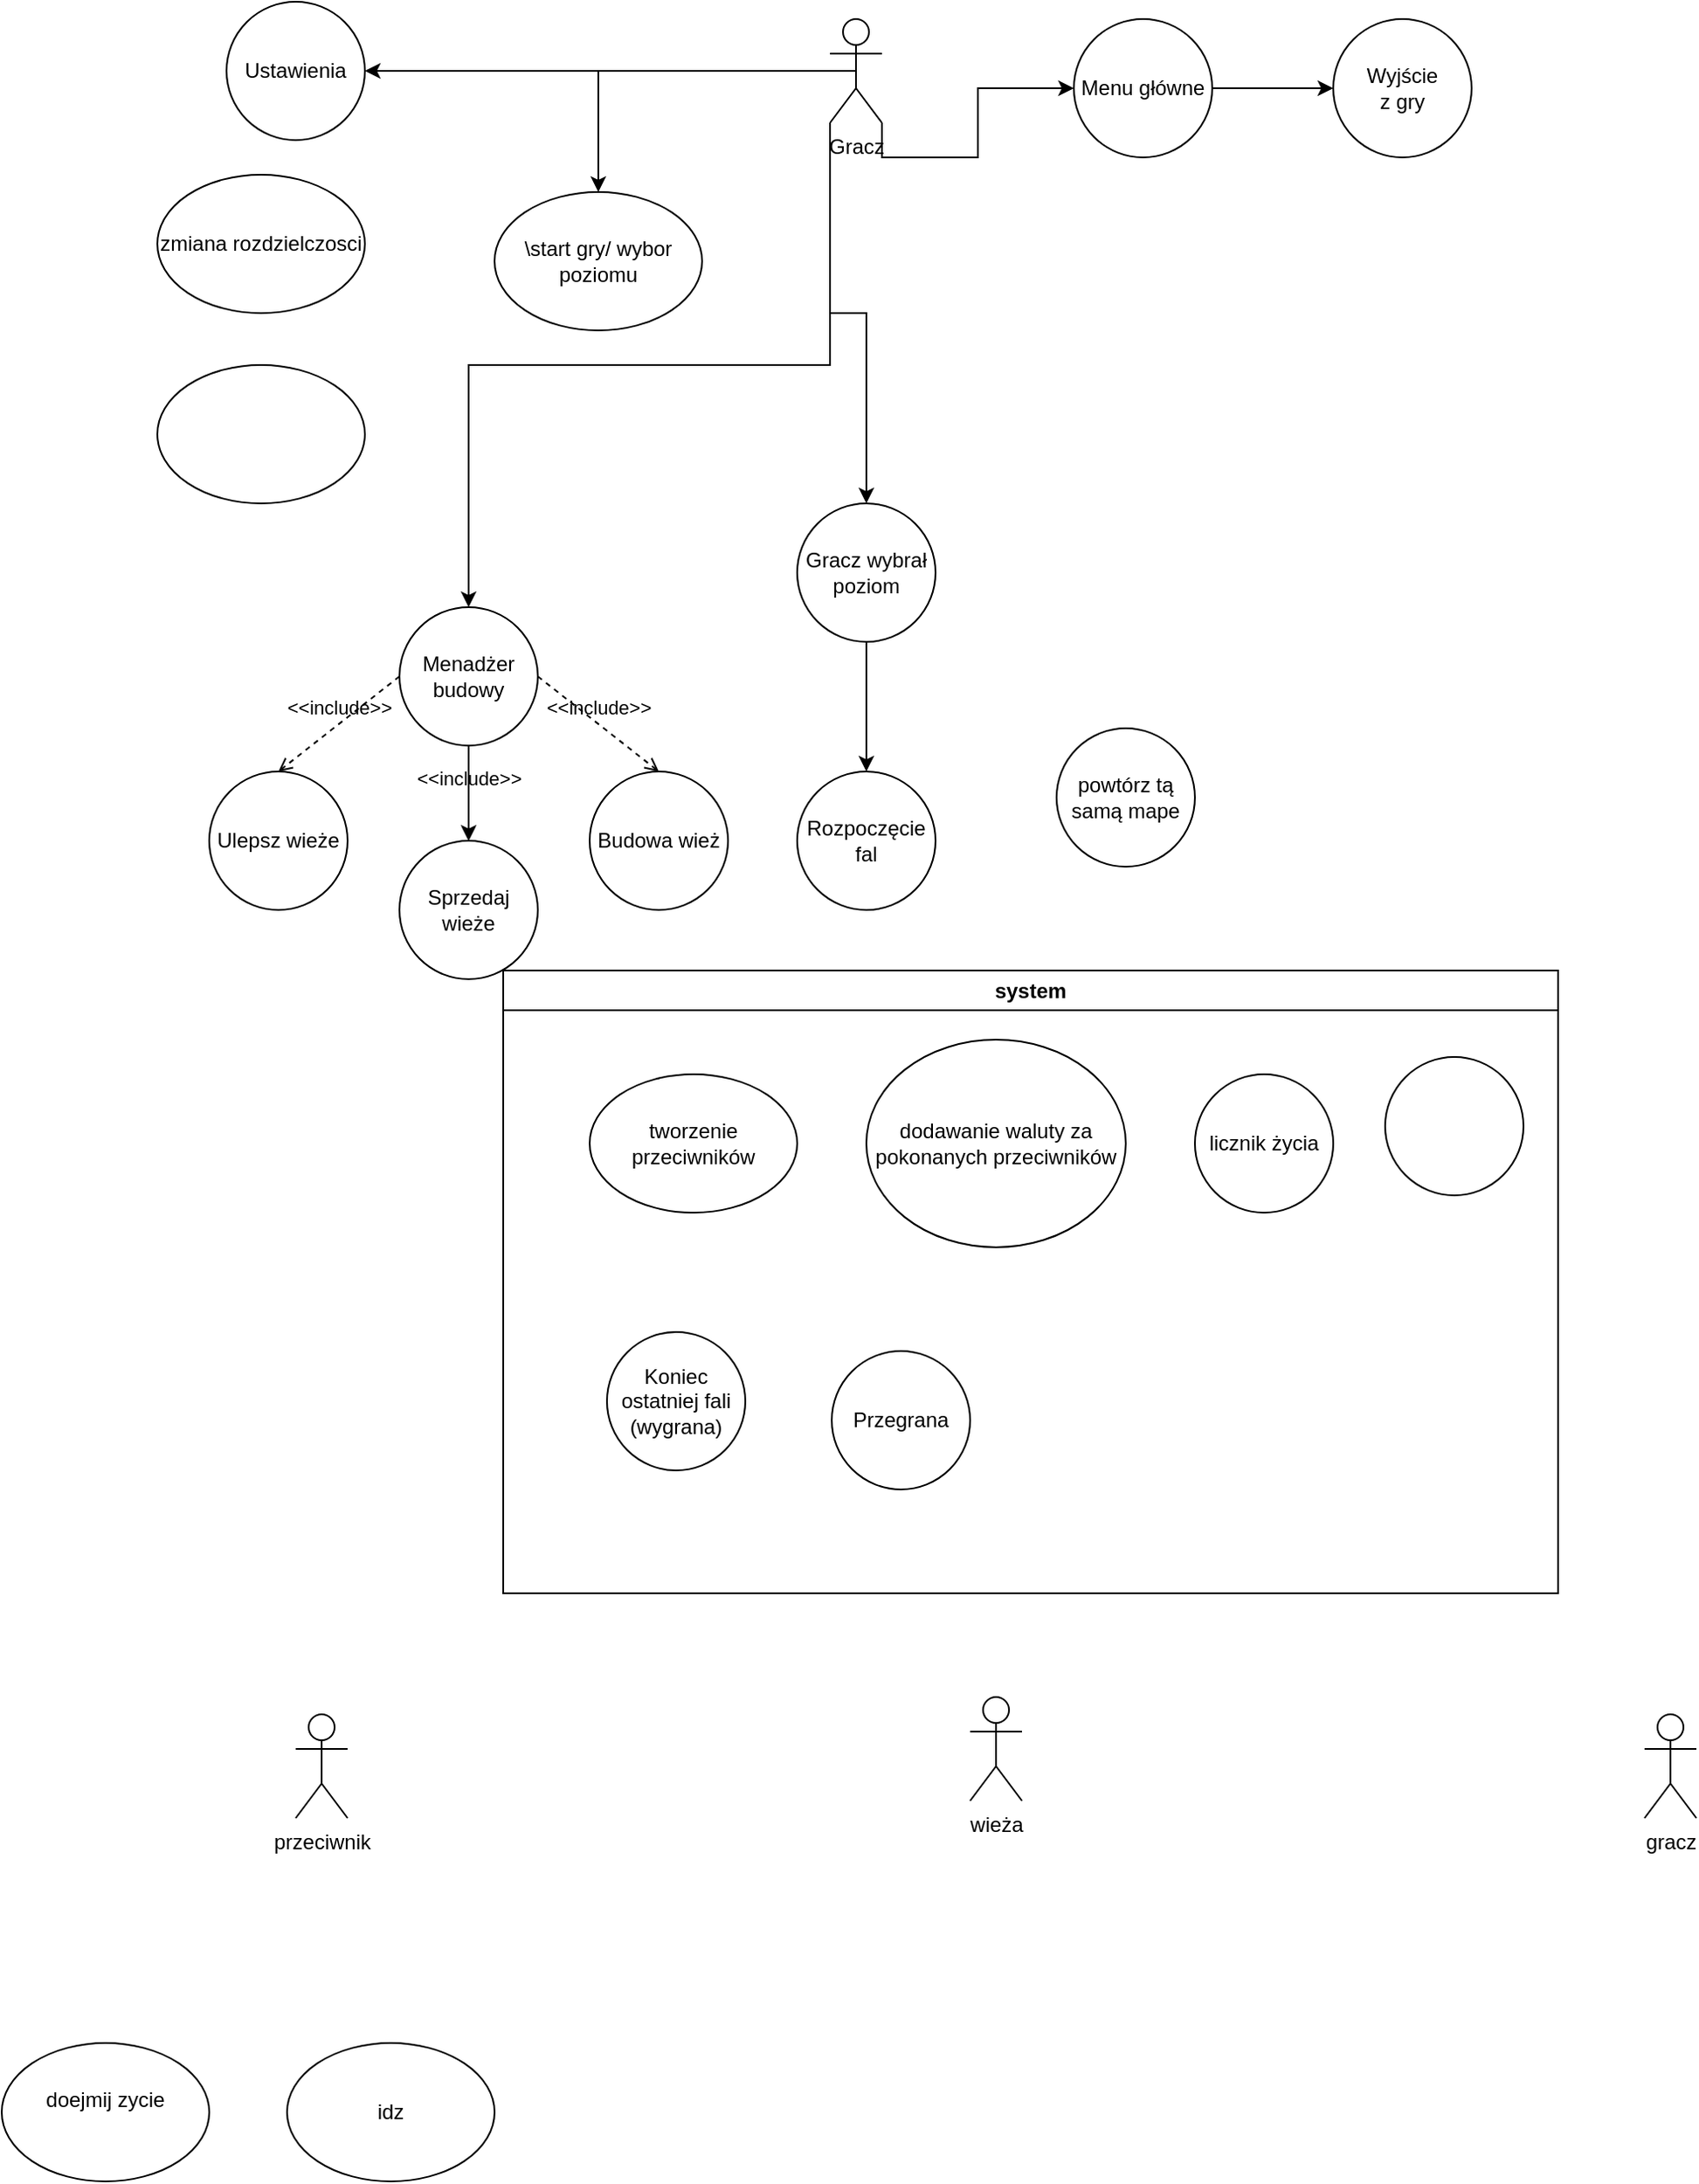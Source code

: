 <mxfile version="26.1.1">
  <diagram name="Strona-1" id="GtKuwoUM9BS78JBKEteD">
    <mxGraphModel dx="3217" dy="1297" grid="1" gridSize="10" guides="1" tooltips="1" connect="1" arrows="1" fold="1" page="1" pageScale="1" pageWidth="827" pageHeight="1169" math="0" shadow="0">
      <root>
        <mxCell id="0" />
        <mxCell id="1" parent="0" />
        <mxCell id="KREq8-2agoi1I6AGwySA-32" value="\start gry/ wybor poziomu" style="ellipse;whiteSpace=wrap;html=1;" parent="1" vertex="1">
          <mxGeometry x="245" y="210" width="120" height="80" as="geometry" />
        </mxCell>
        <mxCell id="KREq8-2agoi1I6AGwySA-34" style="edgeStyle=orthogonalEdgeStyle;rounded=0;orthogonalLoop=1;jettySize=auto;html=1;exitX=0.5;exitY=0.5;exitDx=0;exitDy=0;exitPerimeter=0;" parent="1" source="KREq8-2agoi1I6AGwySA-33" target="KREq8-2agoi1I6AGwySA-32" edge="1">
          <mxGeometry relative="1" as="geometry" />
        </mxCell>
        <mxCell id="KREq8-2agoi1I6AGwySA-80" style="edgeStyle=orthogonalEdgeStyle;rounded=0;orthogonalLoop=1;jettySize=auto;html=1;exitX=1;exitY=1;exitDx=0;exitDy=0;exitPerimeter=0;" parent="1" source="KREq8-2agoi1I6AGwySA-33" target="KREq8-2agoi1I6AGwySA-35" edge="1">
          <mxGeometry relative="1" as="geometry" />
        </mxCell>
        <mxCell id="KREq8-2agoi1I6AGwySA-88" style="edgeStyle=orthogonalEdgeStyle;rounded=0;orthogonalLoop=1;jettySize=auto;html=1;exitX=0;exitY=1;exitDx=0;exitDy=0;exitPerimeter=0;" parent="1" source="KREq8-2agoi1I6AGwySA-33" target="KREq8-2agoi1I6AGwySA-51" edge="1">
          <mxGeometry relative="1" as="geometry" />
        </mxCell>
        <mxCell id="KREq8-2agoi1I6AGwySA-91" style="edgeStyle=orthogonalEdgeStyle;rounded=0;orthogonalLoop=1;jettySize=auto;html=1;exitX=0;exitY=1;exitDx=0;exitDy=0;exitPerimeter=0;" parent="1" source="KREq8-2agoi1I6AGwySA-33" target="KREq8-2agoi1I6AGwySA-50" edge="1">
          <mxGeometry relative="1" as="geometry" />
        </mxCell>
        <mxCell id="KREq8-2agoi1I6AGwySA-93" style="edgeStyle=orthogonalEdgeStyle;rounded=0;orthogonalLoop=1;jettySize=auto;html=1;exitX=0.5;exitY=0.5;exitDx=0;exitDy=0;exitPerimeter=0;" parent="1" source="KREq8-2agoi1I6AGwySA-33" target="KREq8-2agoi1I6AGwySA-38" edge="1">
          <mxGeometry relative="1" as="geometry" />
        </mxCell>
        <mxCell id="KREq8-2agoi1I6AGwySA-33" value="Gracz&lt;div&gt;&lt;br&gt;&lt;/div&gt;" style="shape=umlActor;verticalLabelPosition=bottom;verticalAlign=top;html=1;outlineConnect=0;" parent="1" vertex="1">
          <mxGeometry x="439" y="110" width="30" height="60" as="geometry" />
        </mxCell>
        <mxCell id="KREq8-2agoi1I6AGwySA-38" value="Ustawienia" style="ellipse;whiteSpace=wrap;html=1;aspect=fixed;" parent="1" vertex="1">
          <mxGeometry x="90" y="100" width="80" height="80" as="geometry" />
        </mxCell>
        <mxCell id="KREq8-2agoi1I6AGwySA-44" value="Wyjście&lt;div&gt;z gry&lt;/div&gt;" style="ellipse;whiteSpace=wrap;html=1;aspect=fixed;" parent="1" vertex="1">
          <mxGeometry x="730" y="110" width="80" height="80" as="geometry" />
        </mxCell>
        <mxCell id="C1RNzL34NxAM10WFRyO1-7" style="edgeStyle=orthogonalEdgeStyle;rounded=0;orthogonalLoop=1;jettySize=auto;html=1;" edge="1" parent="1" source="KREq8-2agoi1I6AGwySA-50" target="KREq8-2agoi1I6AGwySA-52">
          <mxGeometry relative="1" as="geometry" />
        </mxCell>
        <mxCell id="KREq8-2agoi1I6AGwySA-50" value="Gracz wybrał poziom" style="ellipse;whiteSpace=wrap;html=1;aspect=fixed;" parent="1" vertex="1">
          <mxGeometry x="420" y="390" width="80" height="80" as="geometry" />
        </mxCell>
        <mxCell id="C1RNzL34NxAM10WFRyO1-44" value="" style="edgeStyle=orthogonalEdgeStyle;rounded=0;orthogonalLoop=1;jettySize=auto;html=1;" edge="1" parent="1" source="KREq8-2agoi1I6AGwySA-51" target="KREq8-2agoi1I6AGwySA-99">
          <mxGeometry relative="1" as="geometry" />
        </mxCell>
        <mxCell id="KREq8-2agoi1I6AGwySA-51" value="Menadżer budowy" style="ellipse;whiteSpace=wrap;html=1;aspect=fixed;" parent="1" vertex="1">
          <mxGeometry x="190" y="450" width="80" height="80" as="geometry" />
        </mxCell>
        <mxCell id="KREq8-2agoi1I6AGwySA-52" value="Rozpoczęcie fal" style="ellipse;whiteSpace=wrap;html=1;aspect=fixed;" parent="1" vertex="1">
          <mxGeometry x="420" y="545" width="80" height="80" as="geometry" />
        </mxCell>
        <mxCell id="KREq8-2agoi1I6AGwySA-71" value="powtórz tą samą mape" style="ellipse;whiteSpace=wrap;html=1;aspect=fixed;" parent="1" vertex="1">
          <mxGeometry x="570" y="520" width="80" height="80" as="geometry" />
        </mxCell>
        <mxCell id="KREq8-2agoi1I6AGwySA-98" value="Ulepsz wieże" style="ellipse;whiteSpace=wrap;html=1;aspect=fixed;" parent="1" vertex="1">
          <mxGeometry x="80" y="545" width="80" height="80" as="geometry" />
        </mxCell>
        <mxCell id="KREq8-2agoi1I6AGwySA-99" value="Sprzedaj wieże" style="ellipse;whiteSpace=wrap;html=1;aspect=fixed;" parent="1" vertex="1">
          <mxGeometry x="190" y="585" width="80" height="80" as="geometry" />
        </mxCell>
        <mxCell id="KREq8-2agoi1I6AGwySA-100" value="Budowa wież" style="ellipse;whiteSpace=wrap;html=1;aspect=fixed;" parent="1" vertex="1">
          <mxGeometry x="300" y="545" width="80" height="80" as="geometry" />
        </mxCell>
        <mxCell id="C1RNzL34NxAM10WFRyO1-14" value="system" style="swimlane;whiteSpace=wrap;html=1;" vertex="1" parent="1">
          <mxGeometry x="250" y="660" width="610" height="360" as="geometry" />
        </mxCell>
        <mxCell id="C1RNzL34NxAM10WFRyO1-16" value="tworzenie przeciwników" style="ellipse;whiteSpace=wrap;html=1;" vertex="1" parent="C1RNzL34NxAM10WFRyO1-14">
          <mxGeometry x="50" y="60" width="120" height="80" as="geometry" />
        </mxCell>
        <mxCell id="C1RNzL34NxAM10WFRyO1-17" value="dodawanie waluty za pokonanych przeciwników" style="ellipse;whiteSpace=wrap;html=1;" vertex="1" parent="C1RNzL34NxAM10WFRyO1-14">
          <mxGeometry x="210" y="40" width="150" height="120" as="geometry" />
        </mxCell>
        <mxCell id="C1RNzL34NxAM10WFRyO1-18" value="licznik życia" style="ellipse;whiteSpace=wrap;html=1;aspect=fixed;" vertex="1" parent="C1RNzL34NxAM10WFRyO1-14">
          <mxGeometry x="400" y="60" width="80" height="80" as="geometry" />
        </mxCell>
        <mxCell id="C1RNzL34NxAM10WFRyO1-19" value="" style="ellipse;whiteSpace=wrap;html=1;aspect=fixed;" vertex="1" parent="C1RNzL34NxAM10WFRyO1-14">
          <mxGeometry x="510" y="50" width="80" height="80" as="geometry" />
        </mxCell>
        <mxCell id="KREq8-2agoi1I6AGwySA-65" value="Koniec ostatniej fali&lt;div&gt;(wygrana)&lt;/div&gt;" style="ellipse;whiteSpace=wrap;html=1;aspect=fixed;" parent="C1RNzL34NxAM10WFRyO1-14" vertex="1">
          <mxGeometry x="60" y="209" width="80" height="80" as="geometry" />
        </mxCell>
        <mxCell id="KREq8-2agoi1I6AGwySA-68" value="Przegrana" style="ellipse;whiteSpace=wrap;html=1;aspect=fixed;" parent="C1RNzL34NxAM10WFRyO1-14" vertex="1">
          <mxGeometry x="190" y="220" width="80" height="80" as="geometry" />
        </mxCell>
        <mxCell id="C1RNzL34NxAM10WFRyO1-21" style="edgeStyle=orthogonalEdgeStyle;rounded=0;orthogonalLoop=1;jettySize=auto;html=1;" edge="1" parent="1" source="KREq8-2agoi1I6AGwySA-35" target="KREq8-2agoi1I6AGwySA-44">
          <mxGeometry relative="1" as="geometry" />
        </mxCell>
        <mxCell id="KREq8-2agoi1I6AGwySA-35" value="Menu główne" style="ellipse;whiteSpace=wrap;html=1;aspect=fixed;" parent="1" vertex="1">
          <mxGeometry x="580" y="110" width="80" height="80" as="geometry" />
        </mxCell>
        <mxCell id="C1RNzL34NxAM10WFRyO1-22" value="przeciwnik&lt;div&gt;&lt;br&gt;&lt;/div&gt;" style="shape=umlActor;verticalLabelPosition=bottom;verticalAlign=top;html=1;outlineConnect=0;" vertex="1" parent="1">
          <mxGeometry x="130" y="1090" width="30" height="60" as="geometry" />
        </mxCell>
        <mxCell id="C1RNzL34NxAM10WFRyO1-23" value="idz" style="ellipse;whiteSpace=wrap;html=1;" vertex="1" parent="1">
          <mxGeometry x="125" y="1280" width="120" height="80" as="geometry" />
        </mxCell>
        <mxCell id="C1RNzL34NxAM10WFRyO1-24" value="doejmij zycie&lt;div&gt;&lt;br&gt;&lt;/div&gt;" style="ellipse;whiteSpace=wrap;html=1;" vertex="1" parent="1">
          <mxGeometry x="-40" y="1280" width="120" height="80" as="geometry" />
        </mxCell>
        <mxCell id="C1RNzL34NxAM10WFRyO1-30" value="wieża" style="shape=umlActor;verticalLabelPosition=bottom;verticalAlign=top;html=1;" vertex="1" parent="1">
          <mxGeometry x="520" y="1080" width="30" height="60" as="geometry" />
        </mxCell>
        <mxCell id="C1RNzL34NxAM10WFRyO1-31" value="&amp;lt;&amp;lt;include&amp;gt;&amp;gt;" style="html=1;verticalAlign=bottom;labelBackgroundColor=none;endArrow=open;endFill=0;dashed=1;rounded=0;exitX=0.5;exitY=1;exitDx=0;exitDy=0;" edge="1" parent="1" source="KREq8-2agoi1I6AGwySA-51" target="KREq8-2agoi1I6AGwySA-99">
          <mxGeometry width="160" relative="1" as="geometry">
            <mxPoint x="480" y="440" as="sourcePoint" />
            <mxPoint x="640" y="440" as="targetPoint" />
          </mxGeometry>
        </mxCell>
        <mxCell id="C1RNzL34NxAM10WFRyO1-32" value="&amp;lt;&amp;lt;include&amp;gt;&amp;gt;" style="html=1;verticalAlign=bottom;labelBackgroundColor=none;endArrow=open;endFill=0;dashed=1;rounded=0;exitX=1;exitY=0.5;exitDx=0;exitDy=0;entryX=0.5;entryY=0;entryDx=0;entryDy=0;" edge="1" parent="1" source="KREq8-2agoi1I6AGwySA-51" target="KREq8-2agoi1I6AGwySA-100">
          <mxGeometry width="160" relative="1" as="geometry">
            <mxPoint x="480" y="440" as="sourcePoint" />
            <mxPoint x="640" y="440" as="targetPoint" />
          </mxGeometry>
        </mxCell>
        <mxCell id="C1RNzL34NxAM10WFRyO1-33" value="&amp;lt;&amp;lt;include&amp;gt;&amp;gt;" style="html=1;verticalAlign=bottom;labelBackgroundColor=none;endArrow=open;endFill=0;dashed=1;rounded=0;exitX=0;exitY=0.5;exitDx=0;exitDy=0;entryX=0.5;entryY=0;entryDx=0;entryDy=0;" edge="1" parent="1" source="KREq8-2agoi1I6AGwySA-51" target="KREq8-2agoi1I6AGwySA-98">
          <mxGeometry width="160" relative="1" as="geometry">
            <mxPoint x="480" y="440" as="sourcePoint" />
            <mxPoint x="640" y="440" as="targetPoint" />
          </mxGeometry>
        </mxCell>
        <mxCell id="C1RNzL34NxAM10WFRyO1-35" value="zmiana rozdzielczosci" style="ellipse;whiteSpace=wrap;html=1;" vertex="1" parent="1">
          <mxGeometry x="50" y="200" width="120" height="80" as="geometry" />
        </mxCell>
        <mxCell id="C1RNzL34NxAM10WFRyO1-36" value="" style="ellipse;whiteSpace=wrap;html=1;" vertex="1" parent="1">
          <mxGeometry x="50" y="310" width="120" height="80" as="geometry" />
        </mxCell>
        <mxCell id="C1RNzL34NxAM10WFRyO1-43" value="gracz" style="shape=umlActor;verticalLabelPosition=bottom;verticalAlign=top;html=1;outlineConnect=0;" vertex="1" parent="1">
          <mxGeometry x="910" y="1090" width="30" height="60" as="geometry" />
        </mxCell>
      </root>
    </mxGraphModel>
  </diagram>
</mxfile>

